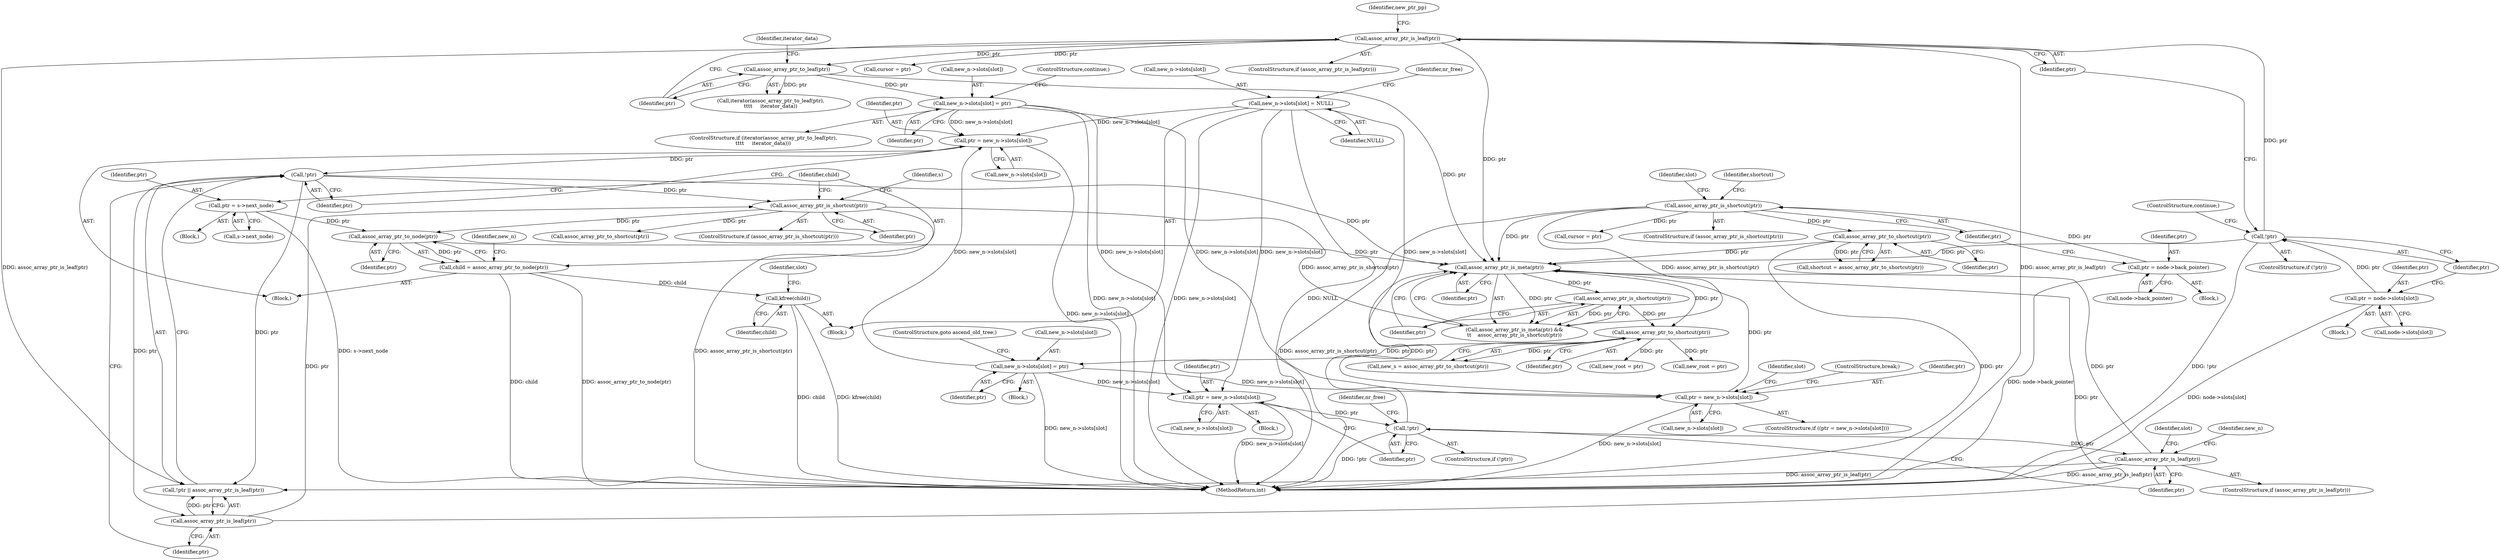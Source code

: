 digraph "0_linux_95389b08d93d5c06ec63ab49bd732b0069b7c35e@API" {
"1000559" [label="(Call,kfree(child))"];
"1000464" [label="(Call,child = assoc_array_ptr_to_node(ptr))"];
"1000466" [label="(Call,assoc_array_ptr_to_node(ptr))"];
"1000459" [label="(Call,ptr = s->next_node)"];
"1000452" [label="(Call,assoc_array_ptr_is_shortcut(ptr))"];
"1000445" [label="(Call,assoc_array_ptr_is_leaf(ptr))"];
"1000443" [label="(Call,!ptr)"];
"1000434" [label="(Call,ptr = new_n->slots[slot])"];
"1000715" [label="(Call,new_n->slots[slot] = ptr)"];
"1000620" [label="(Call,assoc_array_ptr_to_shortcut(ptr))"];
"1000612" [label="(Call,assoc_array_ptr_is_shortcut(ptr))"];
"1000610" [label="(Call,assoc_array_ptr_is_meta(ptr))"];
"1000401" [label="(Call,!ptr)"];
"1000393" [label="(Call,ptr = new_n->slots[slot])"];
"1000352" [label="(Call,new_n->slots[slot] = ptr)"];
"1000349" [label="(Call,assoc_array_ptr_to_leaf(ptr))"];
"1000344" [label="(Call,assoc_array_ptr_is_leaf(ptr))"];
"1000340" [label="(Call,!ptr)"];
"1000332" [label="(Call,ptr = node->slots[slot])"];
"1000496" [label="(Call,new_n->slots[slot] = NULL)"];
"1000407" [label="(Call,assoc_array_ptr_is_leaf(ptr))"];
"1000814" [label="(Call,assoc_array_ptr_to_shortcut(ptr))"];
"1000809" [label="(Call,assoc_array_ptr_is_shortcut(ptr))"];
"1000803" [label="(Call,ptr = node->back_pointer)"];
"1000600" [label="(Call,ptr = new_n->slots[slot])"];
"1000457" [label="(Call,assoc_array_ptr_to_shortcut(ptr))"];
"1000600" [label="(Call,ptr = new_n->slots[slot])"];
"1000333" [label="(Identifier,ptr)"];
"1000609" [label="(Call,assoc_array_ptr_is_meta(ptr) &&\n\t\t    assoc_array_ptr_is_shortcut(ptr))"];
"1000351" [label="(Identifier,iterator_data)"];
"1000465" [label="(Identifier,child)"];
"1000345" [label="(Identifier,ptr)"];
"1000395" [label="(Call,new_n->slots[slot])"];
"1000461" [label="(Call,s->next_node)"];
"1000813" [label="(Identifier,shortcut)"];
"1000808" [label="(ControlStructure,if (assoc_array_ptr_is_shortcut(ptr)))"];
"1000497" [label="(Call,new_n->slots[slot])"];
"1000334" [label="(Call,node->slots[slot])"];
"1000404" [label="(Identifier,nr_free)"];
"1000602" [label="(Call,new_n->slots[slot])"];
"1000614" [label="(Block,)"];
"1000392" [label="(Block,)"];
"1000621" [label="(Identifier,ptr)"];
"1000407" [label="(Call,assoc_array_ptr_is_leaf(ptr))"];
"1000350" [label="(Identifier,ptr)"];
"1000613" [label="(Identifier,ptr)"];
"1000464" [label="(Call,child = assoc_array_ptr_to_node(ptr))"];
"1000368" [label="(Call,cursor = ptr)"];
"1000467" [label="(Identifier,ptr)"];
"1000810" [label="(Identifier,ptr)"];
"1000451" [label="(ControlStructure,if (assoc_array_ptr_is_shortcut(ptr)))"];
"1000401" [label="(Call,!ptr)"];
"1000618" [label="(Call,new_s = assoc_array_ptr_to_shortcut(ptr))"];
"1000815" [label="(Identifier,ptr)"];
"1000466" [label="(Call,assoc_array_ptr_to_node(ptr))"];
"1000361" [label="(Identifier,new_ptr_pp)"];
"1000496" [label="(Call,new_n->slots[slot] = NULL)"];
"1000599" [label="(ControlStructure,if ((ptr = new_n->slots[slot])))"];
"1000342" [label="(ControlStructure,continue;)"];
"1000612" [label="(Call,assoc_array_ptr_is_shortcut(ptr))"];
"1000353" [label="(Call,new_n->slots[slot])"];
"1000560" [label="(Identifier,child)"];
"1000444" [label="(Identifier,ptr)"];
"1000697" [label="(Call,new_root = ptr)"];
"1000348" [label="(Call,iterator(assoc_array_ptr_to_leaf(ptr),\n\t\t\t\t     iterator_data))"];
"1000358" [label="(Identifier,ptr)"];
"1000352" [label="(Call,new_n->slots[slot] = ptr)"];
"1000341" [label="(Identifier,ptr)"];
"1000359" [label="(ControlStructure,continue;)"];
"1000456" [label="(Identifier,s)"];
"1000393" [label="(Call,ptr = new_n->slots[slot])"];
"1000431" [label="(Block,)"];
"1000400" [label="(ControlStructure,if (!ptr))"];
"1000601" [label="(Identifier,ptr)"];
"1000430" [label="(Identifier,slot)"];
"1000502" [label="(Identifier,NULL)"];
"1000344" [label="(Call,assoc_array_ptr_is_leaf(ptr))"];
"1000339" [label="(ControlStructure,if (!ptr))"];
"1000812" [label="(Call,shortcut = assoc_array_ptr_to_shortcut(ptr))"];
"1000443" [label="(Call,!ptr)"];
"1000809" [label="(Call,assoc_array_ptr_is_shortcut(ptr))"];
"1000721" [label="(Identifier,ptr)"];
"1000446" [label="(Identifier,ptr)"];
"1000610" [label="(Call,assoc_array_ptr_is_meta(ptr))"];
"1000402" [label="(Identifier,ptr)"];
"1000837" [label="(Call,cursor = ptr)"];
"1000803" [label="(Call,ptr = node->back_pointer)"];
"1000408" [label="(Identifier,ptr)"];
"1000454" [label="(Block,)"];
"1000411" [label="(Identifier,new_n)"];
"1000805" [label="(Call,node->back_pointer)"];
"1000620" [label="(Call,assoc_array_ptr_to_shortcut(ptr))"];
"1000116" [label="(Block,)"];
"1000470" [label="(Identifier,new_n)"];
"1000436" [label="(Call,new_n->slots[slot])"];
"1000716" [label="(Call,new_n->slots[slot])"];
"1000343" [label="(ControlStructure,if (assoc_array_ptr_is_leaf(ptr)))"];
"1000445" [label="(Call,assoc_array_ptr_is_leaf(ptr))"];
"1000715" [label="(Call,new_n->slots[slot] = ptr)"];
"1000347" [label="(ControlStructure,if (iterator(assoc_array_ptr_to_leaf(ptr),\n\t\t\t\t     iterator_data)))"];
"1000349" [label="(Call,assoc_array_ptr_to_leaf(ptr))"];
"1000833" [label="(Identifier,slot)"];
"1000391" [label="(Identifier,slot)"];
"1000331" [label="(Block,)"];
"1000434" [label="(Call,ptr = new_n->slots[slot])"];
"1000598" [label="(Identifier,slot)"];
"1000459" [label="(Call,ptr = s->next_node)"];
"1000814" [label="(Call,assoc_array_ptr_to_shortcut(ptr))"];
"1000340" [label="(Call,!ptr)"];
"1000559" [label="(Call,kfree(child))"];
"1000504" [label="(Identifier,nr_free)"];
"1000394" [label="(Identifier,ptr)"];
"1000804" [label="(Identifier,ptr)"];
"1000483" [label="(Block,)"];
"1000453" [label="(Identifier,ptr)"];
"1000406" [label="(ControlStructure,if (assoc_array_ptr_is_leaf(ptr)))"];
"1000882" [label="(MethodReturn,int)"];
"1000607" [label="(ControlStructure,break;)"];
"1000435" [label="(Identifier,ptr)"];
"1000442" [label="(Call,!ptr || assoc_array_ptr_is_leaf(ptr))"];
"1000648" [label="(Call,new_root = ptr)"];
"1000460" [label="(Identifier,ptr)"];
"1000332" [label="(Call,ptr = node->slots[slot])"];
"1000722" [label="(ControlStructure,goto ascend_old_tree;)"];
"1000611" [label="(Identifier,ptr)"];
"1000452" [label="(Call,assoc_array_ptr_is_shortcut(ptr))"];
"1000559" -> "1000483"  [label="AST: "];
"1000559" -> "1000560"  [label="CFG: "];
"1000560" -> "1000559"  [label="AST: "];
"1000430" -> "1000559"  [label="CFG: "];
"1000559" -> "1000882"  [label="DDG: child"];
"1000559" -> "1000882"  [label="DDG: kfree(child)"];
"1000464" -> "1000559"  [label="DDG: child"];
"1000464" -> "1000431"  [label="AST: "];
"1000464" -> "1000466"  [label="CFG: "];
"1000465" -> "1000464"  [label="AST: "];
"1000466" -> "1000464"  [label="AST: "];
"1000470" -> "1000464"  [label="CFG: "];
"1000464" -> "1000882"  [label="DDG: child"];
"1000464" -> "1000882"  [label="DDG: assoc_array_ptr_to_node(ptr)"];
"1000466" -> "1000464"  [label="DDG: ptr"];
"1000466" -> "1000467"  [label="CFG: "];
"1000467" -> "1000466"  [label="AST: "];
"1000459" -> "1000466"  [label="DDG: ptr"];
"1000452" -> "1000466"  [label="DDG: ptr"];
"1000466" -> "1000610"  [label="DDG: ptr"];
"1000459" -> "1000454"  [label="AST: "];
"1000459" -> "1000461"  [label="CFG: "];
"1000460" -> "1000459"  [label="AST: "];
"1000461" -> "1000459"  [label="AST: "];
"1000465" -> "1000459"  [label="CFG: "];
"1000459" -> "1000882"  [label="DDG: s->next_node"];
"1000452" -> "1000451"  [label="AST: "];
"1000452" -> "1000453"  [label="CFG: "];
"1000453" -> "1000452"  [label="AST: "];
"1000456" -> "1000452"  [label="CFG: "];
"1000465" -> "1000452"  [label="CFG: "];
"1000452" -> "1000882"  [label="DDG: assoc_array_ptr_is_shortcut(ptr)"];
"1000445" -> "1000452"  [label="DDG: ptr"];
"1000443" -> "1000452"  [label="DDG: ptr"];
"1000452" -> "1000457"  [label="DDG: ptr"];
"1000452" -> "1000609"  [label="DDG: assoc_array_ptr_is_shortcut(ptr)"];
"1000445" -> "1000442"  [label="AST: "];
"1000445" -> "1000446"  [label="CFG: "];
"1000446" -> "1000445"  [label="AST: "];
"1000442" -> "1000445"  [label="CFG: "];
"1000445" -> "1000442"  [label="DDG: ptr"];
"1000443" -> "1000445"  [label="DDG: ptr"];
"1000445" -> "1000610"  [label="DDG: ptr"];
"1000443" -> "1000442"  [label="AST: "];
"1000443" -> "1000444"  [label="CFG: "];
"1000444" -> "1000443"  [label="AST: "];
"1000446" -> "1000443"  [label="CFG: "];
"1000442" -> "1000443"  [label="CFG: "];
"1000443" -> "1000442"  [label="DDG: ptr"];
"1000434" -> "1000443"  [label="DDG: ptr"];
"1000443" -> "1000610"  [label="DDG: ptr"];
"1000434" -> "1000431"  [label="AST: "];
"1000434" -> "1000436"  [label="CFG: "];
"1000435" -> "1000434"  [label="AST: "];
"1000436" -> "1000434"  [label="AST: "];
"1000444" -> "1000434"  [label="CFG: "];
"1000434" -> "1000882"  [label="DDG: new_n->slots[slot]"];
"1000715" -> "1000434"  [label="DDG: new_n->slots[slot]"];
"1000352" -> "1000434"  [label="DDG: new_n->slots[slot]"];
"1000496" -> "1000434"  [label="DDG: new_n->slots[slot]"];
"1000715" -> "1000614"  [label="AST: "];
"1000715" -> "1000721"  [label="CFG: "];
"1000716" -> "1000715"  [label="AST: "];
"1000721" -> "1000715"  [label="AST: "];
"1000722" -> "1000715"  [label="CFG: "];
"1000715" -> "1000882"  [label="DDG: new_n->slots[slot]"];
"1000715" -> "1000393"  [label="DDG: new_n->slots[slot]"];
"1000715" -> "1000600"  [label="DDG: new_n->slots[slot]"];
"1000620" -> "1000715"  [label="DDG: ptr"];
"1000620" -> "1000618"  [label="AST: "];
"1000620" -> "1000621"  [label="CFG: "];
"1000621" -> "1000620"  [label="AST: "];
"1000618" -> "1000620"  [label="CFG: "];
"1000620" -> "1000618"  [label="DDG: ptr"];
"1000612" -> "1000620"  [label="DDG: ptr"];
"1000610" -> "1000620"  [label="DDG: ptr"];
"1000620" -> "1000648"  [label="DDG: ptr"];
"1000620" -> "1000697"  [label="DDG: ptr"];
"1000612" -> "1000609"  [label="AST: "];
"1000612" -> "1000613"  [label="CFG: "];
"1000613" -> "1000612"  [label="AST: "];
"1000609" -> "1000612"  [label="CFG: "];
"1000612" -> "1000609"  [label="DDG: ptr"];
"1000610" -> "1000612"  [label="DDG: ptr"];
"1000610" -> "1000609"  [label="AST: "];
"1000610" -> "1000611"  [label="CFG: "];
"1000611" -> "1000610"  [label="AST: "];
"1000613" -> "1000610"  [label="CFG: "];
"1000609" -> "1000610"  [label="CFG: "];
"1000610" -> "1000609"  [label="DDG: ptr"];
"1000401" -> "1000610"  [label="DDG: ptr"];
"1000407" -> "1000610"  [label="DDG: ptr"];
"1000349" -> "1000610"  [label="DDG: ptr"];
"1000340" -> "1000610"  [label="DDG: ptr"];
"1000814" -> "1000610"  [label="DDG: ptr"];
"1000600" -> "1000610"  [label="DDG: ptr"];
"1000344" -> "1000610"  [label="DDG: ptr"];
"1000809" -> "1000610"  [label="DDG: ptr"];
"1000401" -> "1000400"  [label="AST: "];
"1000401" -> "1000402"  [label="CFG: "];
"1000402" -> "1000401"  [label="AST: "];
"1000404" -> "1000401"  [label="CFG: "];
"1000408" -> "1000401"  [label="CFG: "];
"1000401" -> "1000882"  [label="DDG: !ptr"];
"1000393" -> "1000401"  [label="DDG: ptr"];
"1000401" -> "1000407"  [label="DDG: ptr"];
"1000393" -> "1000392"  [label="AST: "];
"1000393" -> "1000395"  [label="CFG: "];
"1000394" -> "1000393"  [label="AST: "];
"1000395" -> "1000393"  [label="AST: "];
"1000402" -> "1000393"  [label="CFG: "];
"1000393" -> "1000882"  [label="DDG: new_n->slots[slot]"];
"1000352" -> "1000393"  [label="DDG: new_n->slots[slot]"];
"1000496" -> "1000393"  [label="DDG: new_n->slots[slot]"];
"1000352" -> "1000347"  [label="AST: "];
"1000352" -> "1000358"  [label="CFG: "];
"1000353" -> "1000352"  [label="AST: "];
"1000358" -> "1000352"  [label="AST: "];
"1000359" -> "1000352"  [label="CFG: "];
"1000352" -> "1000882"  [label="DDG: new_n->slots[slot]"];
"1000349" -> "1000352"  [label="DDG: ptr"];
"1000352" -> "1000600"  [label="DDG: new_n->slots[slot]"];
"1000349" -> "1000348"  [label="AST: "];
"1000349" -> "1000350"  [label="CFG: "];
"1000350" -> "1000349"  [label="AST: "];
"1000351" -> "1000349"  [label="CFG: "];
"1000349" -> "1000348"  [label="DDG: ptr"];
"1000344" -> "1000349"  [label="DDG: ptr"];
"1000344" -> "1000343"  [label="AST: "];
"1000344" -> "1000345"  [label="CFG: "];
"1000345" -> "1000344"  [label="AST: "];
"1000350" -> "1000344"  [label="CFG: "];
"1000361" -> "1000344"  [label="CFG: "];
"1000344" -> "1000882"  [label="DDG: assoc_array_ptr_is_leaf(ptr)"];
"1000340" -> "1000344"  [label="DDG: ptr"];
"1000344" -> "1000368"  [label="DDG: ptr"];
"1000344" -> "1000442"  [label="DDG: assoc_array_ptr_is_leaf(ptr)"];
"1000340" -> "1000339"  [label="AST: "];
"1000340" -> "1000341"  [label="CFG: "];
"1000341" -> "1000340"  [label="AST: "];
"1000342" -> "1000340"  [label="CFG: "];
"1000345" -> "1000340"  [label="CFG: "];
"1000340" -> "1000882"  [label="DDG: !ptr"];
"1000332" -> "1000340"  [label="DDG: ptr"];
"1000332" -> "1000331"  [label="AST: "];
"1000332" -> "1000334"  [label="CFG: "];
"1000333" -> "1000332"  [label="AST: "];
"1000334" -> "1000332"  [label="AST: "];
"1000341" -> "1000332"  [label="CFG: "];
"1000332" -> "1000882"  [label="DDG: node->slots[slot]"];
"1000496" -> "1000483"  [label="AST: "];
"1000496" -> "1000502"  [label="CFG: "];
"1000497" -> "1000496"  [label="AST: "];
"1000502" -> "1000496"  [label="AST: "];
"1000504" -> "1000496"  [label="CFG: "];
"1000496" -> "1000882"  [label="DDG: new_n->slots[slot]"];
"1000496" -> "1000882"  [label="DDG: NULL"];
"1000496" -> "1000600"  [label="DDG: new_n->slots[slot]"];
"1000407" -> "1000406"  [label="AST: "];
"1000407" -> "1000408"  [label="CFG: "];
"1000408" -> "1000407"  [label="AST: "];
"1000411" -> "1000407"  [label="CFG: "];
"1000391" -> "1000407"  [label="CFG: "];
"1000407" -> "1000882"  [label="DDG: assoc_array_ptr_is_leaf(ptr)"];
"1000407" -> "1000442"  [label="DDG: assoc_array_ptr_is_leaf(ptr)"];
"1000814" -> "1000812"  [label="AST: "];
"1000814" -> "1000815"  [label="CFG: "];
"1000815" -> "1000814"  [label="AST: "];
"1000812" -> "1000814"  [label="CFG: "];
"1000814" -> "1000882"  [label="DDG: ptr"];
"1000814" -> "1000812"  [label="DDG: ptr"];
"1000809" -> "1000814"  [label="DDG: ptr"];
"1000809" -> "1000808"  [label="AST: "];
"1000809" -> "1000810"  [label="CFG: "];
"1000810" -> "1000809"  [label="AST: "];
"1000813" -> "1000809"  [label="CFG: "];
"1000833" -> "1000809"  [label="CFG: "];
"1000809" -> "1000882"  [label="DDG: assoc_array_ptr_is_shortcut(ptr)"];
"1000809" -> "1000609"  [label="DDG: assoc_array_ptr_is_shortcut(ptr)"];
"1000803" -> "1000809"  [label="DDG: ptr"];
"1000809" -> "1000837"  [label="DDG: ptr"];
"1000803" -> "1000116"  [label="AST: "];
"1000803" -> "1000805"  [label="CFG: "];
"1000804" -> "1000803"  [label="AST: "];
"1000805" -> "1000803"  [label="AST: "];
"1000810" -> "1000803"  [label="CFG: "];
"1000803" -> "1000882"  [label="DDG: node->back_pointer"];
"1000600" -> "1000599"  [label="AST: "];
"1000600" -> "1000602"  [label="CFG: "];
"1000601" -> "1000600"  [label="AST: "];
"1000602" -> "1000600"  [label="AST: "];
"1000607" -> "1000600"  [label="CFG: "];
"1000598" -> "1000600"  [label="CFG: "];
"1000600" -> "1000882"  [label="DDG: new_n->slots[slot]"];
}
